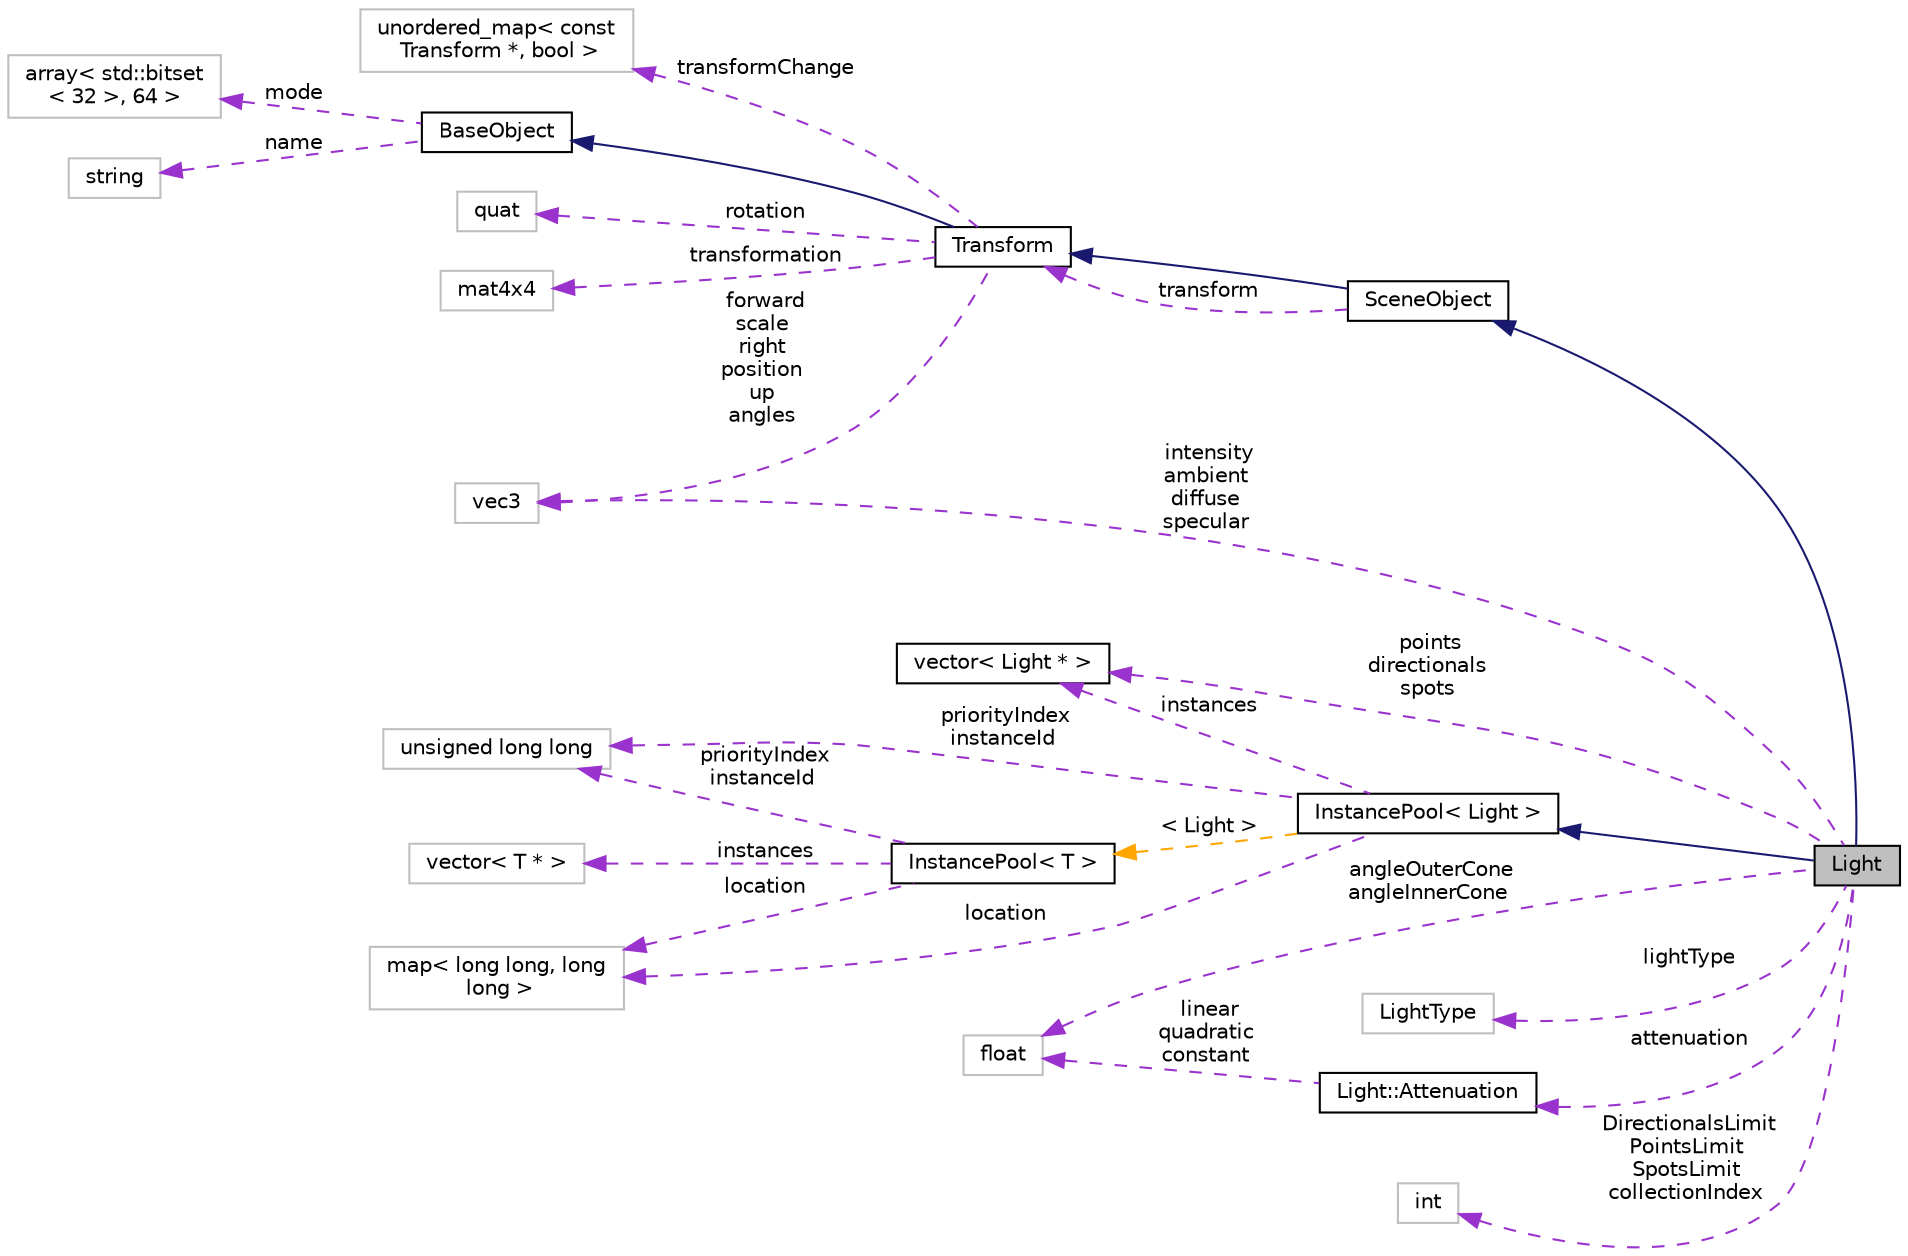 digraph "Light"
{
 // INTERACTIVE_SVG=YES
 // LATEX_PDF_SIZE
  edge [fontname="Helvetica",fontsize="10",labelfontname="Helvetica",labelfontsize="10"];
  node [fontname="Helvetica",fontsize="10",shape=record];
  rankdir="LR";
  Node1 [label="Light",height=0.2,width=0.4,color="black", fillcolor="grey75", style="filled", fontcolor="black",tooltip="Holds the parameters that describe a scene light source. Supports for three different types of light ..."];
  Node2 -> Node1 [dir="back",color="midnightblue",fontsize="10",style="solid",fontname="Helvetica"];
  Node2 [label="SceneObject",height=0.2,width=0.4,color="black", fillcolor="white", style="filled",URL="$class_scene_object.html",tooltip="Use for objects that residen within a scene"];
  Node3 -> Node2 [dir="back",color="midnightblue",fontsize="10",style="solid",fontname="Helvetica"];
  Node3 [label="Transform",height=0.2,width=0.4,color="black", fillcolor="white", style="filled",URL="$class_transform.html",tooltip="Handles all transformation operations such as scaling, rotating and translating"];
  Node4 -> Node3 [dir="back",color="midnightblue",fontsize="10",style="solid",fontname="Helvetica"];
  Node4 [label="BaseObject",height=0.2,width=0.4,color="black", fillcolor="white", style="filled",URL="$class_base_object.html",tooltip=" "];
  Node5 -> Node4 [dir="back",color="darkorchid3",fontsize="10",style="dashed",label=" mode" ,fontname="Helvetica"];
  Node5 [label="array\< std::bitset\l\< 32 \>, 64 \>",height=0.2,width=0.4,color="grey75", fillcolor="white", style="filled",tooltip=" "];
  Node6 -> Node4 [dir="back",color="darkorchid3",fontsize="10",style="dashed",label=" name" ,fontname="Helvetica"];
  Node6 [label="string",height=0.2,width=0.4,color="grey75", fillcolor="white", style="filled",tooltip=" "];
  Node7 -> Node3 [dir="back",color="darkorchid3",fontsize="10",style="dashed",label=" rotation" ,fontname="Helvetica"];
  Node7 [label="quat",height=0.2,width=0.4,color="grey75", fillcolor="white", style="filled",tooltip=" "];
  Node8 -> Node3 [dir="back",color="darkorchid3",fontsize="10",style="dashed",label=" transformation" ,fontname="Helvetica"];
  Node8 [label="mat4x4",height=0.2,width=0.4,color="grey75", fillcolor="white", style="filled",tooltip=" "];
  Node9 -> Node3 [dir="back",color="darkorchid3",fontsize="10",style="dashed",label=" transformChange" ,fontname="Helvetica"];
  Node9 [label="unordered_map\< const\l Transform *, bool \>",height=0.2,width=0.4,color="grey75", fillcolor="white", style="filled",tooltip=" "];
  Node10 -> Node3 [dir="back",color="darkorchid3",fontsize="10",style="dashed",label=" forward\nscale\nright\nposition\nup\nangles" ,fontname="Helvetica"];
  Node10 [label="vec3",height=0.2,width=0.4,color="grey75", fillcolor="white", style="filled",tooltip=" "];
  Node3 -> Node2 [dir="back",color="darkorchid3",fontsize="10",style="dashed",label=" transform" ,fontname="Helvetica"];
  Node11 -> Node1 [dir="back",color="midnightblue",fontsize="10",style="solid",fontname="Helvetica"];
  Node11 [label="InstancePool\< Light \>",height=0.2,width=0.4,color="black", fillcolor="white", style="filled",URL="$class_instance_pool.html",tooltip=" "];
  Node12 -> Node11 [dir="back",color="darkorchid3",fontsize="10",style="dashed",label=" instances" ,fontname="Helvetica"];
  Node12 [label="vector\< Light * \>",height=0.2,width=0.4,color="black", fillcolor="white", style="filled",URL="$classstatic_01std_1_1vector_3_01_light_01_5_01_4.html",tooltip=" "];
  Node13 -> Node11 [dir="back",color="darkorchid3",fontsize="10",style="dashed",label=" priorityIndex\ninstanceId" ,fontname="Helvetica"];
  Node13 [label="unsigned long long",height=0.2,width=0.4,color="grey75", fillcolor="white", style="filled",tooltip=" "];
  Node14 -> Node11 [dir="back",color="darkorchid3",fontsize="10",style="dashed",label=" location" ,fontname="Helvetica"];
  Node14 [label="map\< long long, long\l long \>",height=0.2,width=0.4,color="grey75", fillcolor="white", style="filled",tooltip=" "];
  Node15 -> Node11 [dir="back",color="orange",fontsize="10",style="dashed",label=" \< Light \>" ,fontname="Helvetica"];
  Node15 [label="InstancePool\< T \>",height=0.2,width=0.4,color="black", fillcolor="white", style="filled",URL="$class_instance_pool.html",tooltip="Stores all instaces of the inheriting class"];
  Node13 -> Node15 [dir="back",color="darkorchid3",fontsize="10",style="dashed",label=" priorityIndex\ninstanceId" ,fontname="Helvetica"];
  Node14 -> Node15 [dir="back",color="darkorchid3",fontsize="10",style="dashed",label=" location" ,fontname="Helvetica"];
  Node16 -> Node15 [dir="back",color="darkorchid3",fontsize="10",style="dashed",label=" instances" ,fontname="Helvetica"];
  Node16 [label="vector\< T * \>",height=0.2,width=0.4,color="grey75", fillcolor="white", style="filled",tooltip=" "];
  Node12 -> Node1 [dir="back",color="darkorchid3",fontsize="10",style="dashed",label=" points\ndirectionals\nspots" ,fontname="Helvetica"];
  Node17 -> Node1 [dir="back",color="darkorchid3",fontsize="10",style="dashed",label=" angleOuterCone\nangleInnerCone" ,fontname="Helvetica"];
  Node17 [label="float",height=0.2,width=0.4,color="grey75", fillcolor="white", style="filled",tooltip=" "];
  Node18 -> Node1 [dir="back",color="darkorchid3",fontsize="10",style="dashed",label=" lightType" ,fontname="Helvetica"];
  Node18 [label="LightType",height=0.2,width=0.4,color="grey75", fillcolor="white", style="filled",tooltip=" "];
  Node19 -> Node1 [dir="back",color="darkorchid3",fontsize="10",style="dashed",label=" attenuation" ,fontname="Helvetica"];
  Node19 [label="Light::Attenuation",height=0.2,width=0.4,color="black", fillcolor="white", style="filled",URL="$class_light_1_1_attenuation.html",tooltip="Describes the light falloff behavior. Meaning its intensity depending on the distance of the lighten ..."];
  Node17 -> Node19 [dir="back",color="darkorchid3",fontsize="10",style="dashed",label=" linear\nquadratic\nconstant" ,fontname="Helvetica"];
  Node20 -> Node1 [dir="back",color="darkorchid3",fontsize="10",style="dashed",label=" DirectionalsLimit\nPointsLimit\nSpotsLimit\ncollectionIndex" ,fontname="Helvetica"];
  Node20 [label="int",height=0.2,width=0.4,color="grey75", fillcolor="white", style="filled",tooltip=" "];
  Node10 -> Node1 [dir="back",color="darkorchid3",fontsize="10",style="dashed",label=" intensity\nambient\ndiffuse\nspecular" ,fontname="Helvetica"];
}
